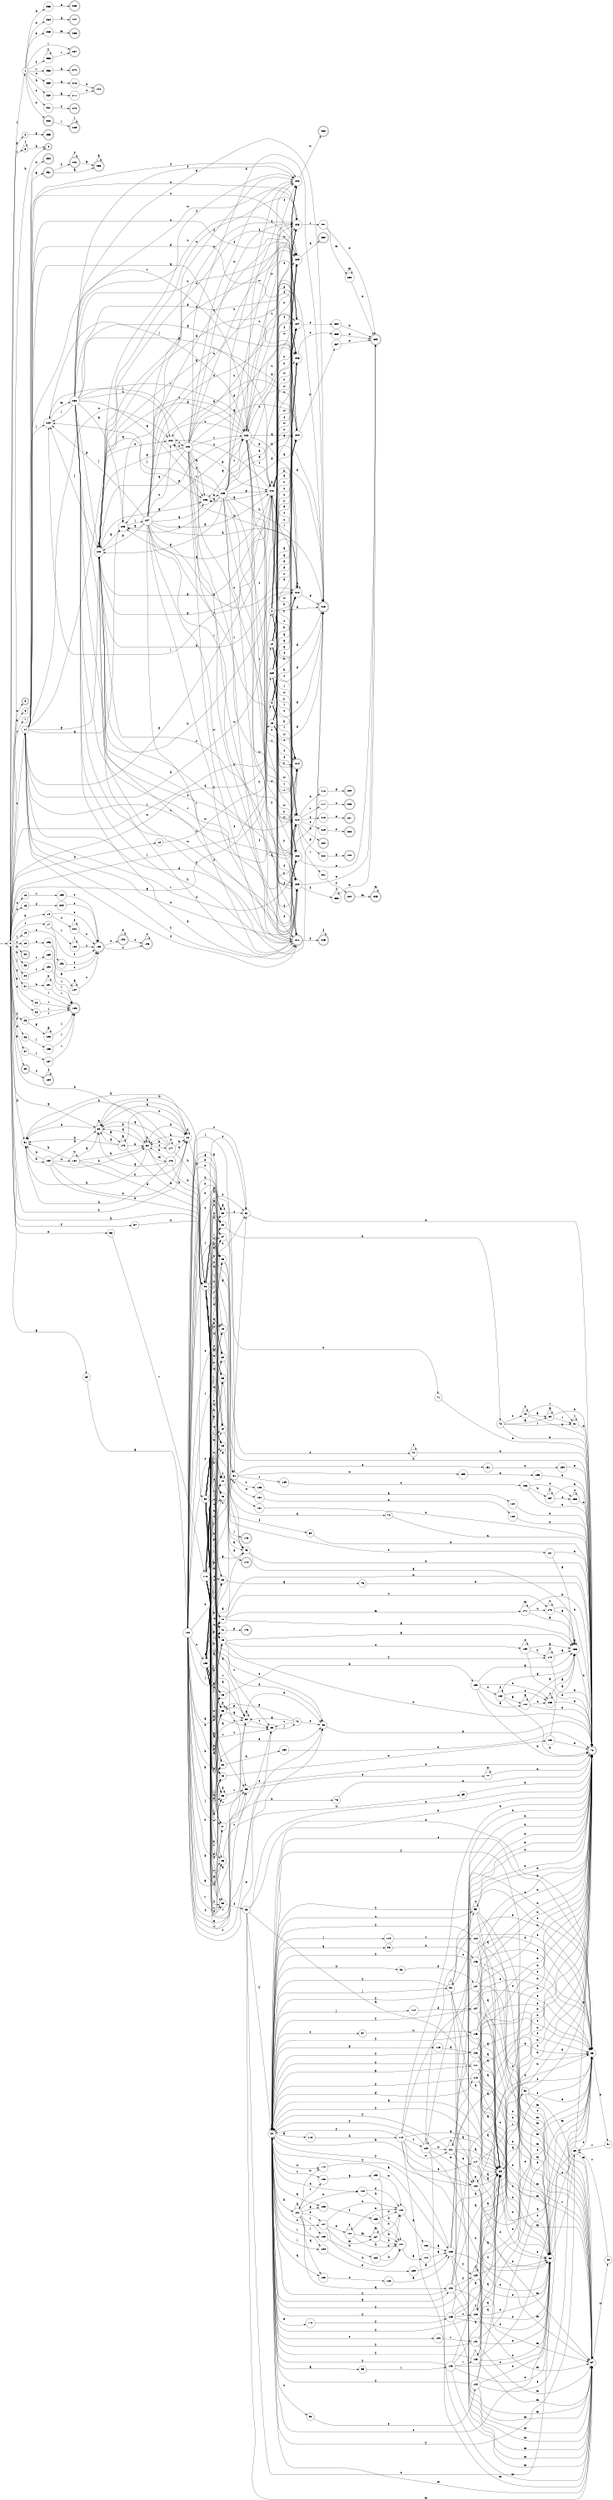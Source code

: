 digraph finite_state_machine {
rankdir=LR;
size="20,20";
node [shape = point]; "dummy0"
node [shape = circle]; "0";
"dummy0" -> "0";
node [shape = circle]; "1";
node [shape = circle]; "2";
node [shape = circle]; "3";
node [shape = doublecircle]; "4";node [shape = doublecircle]; "5";node [shape = circle]; "6";
node [shape = circle]; "7";
node [shape = circle]; "8";
node [shape = circle]; "9";
node [shape = circle]; "10";
node [shape = circle]; "11";
node [shape = circle]; "12";
node [shape = circle]; "13";
node [shape = circle]; "14";
node [shape = circle]; "15";
node [shape = circle]; "16";
node [shape = circle]; "17";
node [shape = circle]; "18";
node [shape = circle]; "19";
node [shape = doublecircle]; "20";node [shape = circle]; "21";
node [shape = circle]; "22";
node [shape = circle]; "23";
node [shape = circle]; "24";
node [shape = circle]; "25";
node [shape = circle]; "26";
node [shape = circle]; "27";
node [shape = circle]; "28";
node [shape = doublecircle]; "29";node [shape = circle]; "30";
node [shape = circle]; "31";
node [shape = circle]; "32";
node [shape = circle]; "33";
node [shape = circle]; "34";
node [shape = circle]; "35";
node [shape = circle]; "36";
node [shape = circle]; "37";
node [shape = circle]; "38";
node [shape = circle]; "39";
node [shape = circle]; "40";
node [shape = circle]; "41";
node [shape = circle]; "42";
node [shape = circle]; "43";
node [shape = circle]; "44";
node [shape = circle]; "45";
node [shape = circle]; "46";
node [shape = circle]; "47";
node [shape = circle]; "48";
node [shape = circle]; "49";
node [shape = circle]; "50";
node [shape = circle]; "51";
node [shape = circle]; "52";
node [shape = circle]; "53";
node [shape = circle]; "54";
node [shape = circle]; "55";
node [shape = circle]; "56";
node [shape = circle]; "57";
node [shape = circle]; "58";
node [shape = circle]; "59";
node [shape = circle]; "60";
node [shape = circle]; "61";
node [shape = circle]; "62";
node [shape = circle]; "63";
node [shape = circle]; "64";
node [shape = circle]; "65";
node [shape = circle]; "66";
node [shape = circle]; "67";
node [shape = circle]; "68";
node [shape = circle]; "69";
node [shape = doublecircle]; "70";node [shape = circle]; "71";
node [shape = circle]; "72";
node [shape = circle]; "73";
node [shape = circle]; "74";
node [shape = circle]; "75";
node [shape = circle]; "76";
node [shape = circle]; "77";
node [shape = circle]; "78";
node [shape = circle]; "79";
node [shape = circle]; "80";
node [shape = circle]; "81";
node [shape = circle]; "82";
node [shape = circle]; "83";
node [shape = circle]; "84";
node [shape = circle]; "85";
node [shape = circle]; "86";
node [shape = circle]; "87";
node [shape = circle]; "88";
node [shape = circle]; "89";
node [shape = circle]; "90";
node [shape = circle]; "91";
node [shape = circle]; "92";
node [shape = circle]; "93";
node [shape = circle]; "94";
node [shape = circle]; "95";
node [shape = circle]; "96";
node [shape = circle]; "97";
node [shape = circle]; "98";
node [shape = circle]; "99";
node [shape = circle]; "100";
node [shape = circle]; "101";
node [shape = circle]; "102";
node [shape = circle]; "103";
node [shape = circle]; "104";
node [shape = circle]; "105";
node [shape = circle]; "106";
node [shape = circle]; "107";
node [shape = circle]; "108";
node [shape = circle]; "109";
node [shape = circle]; "110";
node [shape = circle]; "111";
node [shape = circle]; "112";
node [shape = circle]; "113";
node [shape = circle]; "114";
node [shape = circle]; "115";
node [shape = circle]; "116";
node [shape = circle]; "117";
node [shape = circle]; "118";
node [shape = circle]; "119";
node [shape = circle]; "120";
node [shape = circle]; "121";
node [shape = circle]; "122";
node [shape = circle]; "123";
node [shape = circle]; "124";
node [shape = circle]; "125";
node [shape = circle]; "126";
node [shape = circle]; "127";
node [shape = circle]; "128";
node [shape = circle]; "129";
node [shape = circle]; "130";
node [shape = circle]; "131";
node [shape = circle]; "132";
node [shape = circle]; "133";
node [shape = circle]; "134";
node [shape = circle]; "135";
node [shape = circle]; "136";
node [shape = circle]; "137";
node [shape = circle]; "138";
node [shape = circle]; "139";
node [shape = circle]; "140";
node [shape = circle]; "141";
node [shape = circle]; "142";
node [shape = circle]; "143";
node [shape = circle]; "144";
node [shape = circle]; "145";
node [shape = circle]; "146";
node [shape = circle]; "147";
node [shape = circle]; "148";
node [shape = circle]; "149";
node [shape = circle]; "150";
node [shape = circle]; "151";
node [shape = circle]; "152";
node [shape = circle]; "153";
node [shape = circle]; "154";
node [shape = circle]; "155";
node [shape = circle]; "156";
node [shape = circle]; "157";
node [shape = circle]; "158";
node [shape = circle]; "159";
node [shape = circle]; "160";
node [shape = circle]; "161";
node [shape = circle]; "162";
node [shape = circle]; "163";
node [shape = circle]; "164";
node [shape = circle]; "165";
node [shape = circle]; "166";
node [shape = circle]; "167";
node [shape = circle]; "168";
node [shape = circle]; "169";
node [shape = circle]; "170";
node [shape = circle]; "171";
node [shape = circle]; "172";
node [shape = doublecircle]; "173";node [shape = doublecircle]; "174";node [shape = doublecircle]; "175";node [shape = circle]; "176";
node [shape = circle]; "177";
node [shape = circle]; "178";
node [shape = circle]; "179";
node [shape = circle]; "180";
node [shape = circle]; "181";
node [shape = circle]; "182";
node [shape = circle]; "183";
node [shape = doublecircle]; "184";node [shape = circle]; "185";
node [shape = doublecircle]; "186";node [shape = circle]; "187";
node [shape = circle]; "188";
node [shape = circle]; "189";
node [shape = circle]; "190";
node [shape = circle]; "191";
node [shape = circle]; "192";
node [shape = doublecircle]; "193";node [shape = doublecircle]; "194";node [shape = doublecircle]; "195";node [shape = circle]; "196";
node [shape = circle]; "197";
node [shape = circle]; "198";
node [shape = circle]; "199";
node [shape = circle]; "200";
node [shape = circle]; "201";
node [shape = circle]; "202";
node [shape = circle]; "203";
node [shape = circle]; "204";
node [shape = circle]; "205";
node [shape = circle]; "206";
node [shape = circle]; "207";
node [shape = circle]; "208";
node [shape = circle]; "209";
node [shape = circle]; "210";
node [shape = doublecircle]; "211";node [shape = circle]; "212";
node [shape = doublecircle]; "213";node [shape = doublecircle]; "214";node [shape = doublecircle]; "215";node [shape = circle]; "216";
node [shape = circle]; "217";
node [shape = circle]; "218";
node [shape = circle]; "219";
node [shape = doublecircle]; "220";node [shape = circle]; "221";
node [shape = circle]; "222";
node [shape = doublecircle]; "223";node [shape = doublecircle]; "224";node [shape = doublecircle]; "225";node [shape = doublecircle]; "226";node [shape = doublecircle]; "227";node [shape = doublecircle]; "228";node [shape = doublecircle]; "229";node [shape = doublecircle]; "230";node [shape = circle]; "231";
node [shape = circle]; "232";
node [shape = doublecircle]; "233";node [shape = circle]; "234";
node [shape = circle]; "235";
node [shape = circle]; "236";
node [shape = circle]; "237";
node [shape = doublecircle]; "238";node [shape = circle]; "239";
node [shape = circle]; "240";
node [shape = circle]; "241";
node [shape = circle]; "242";
node [shape = circle]; "243";
node [shape = circle]; "244";
node [shape = circle]; "245";
node [shape = circle]; "246";
node [shape = circle]; "247";
node [shape = circle]; "248";
node [shape = circle]; "249";
node [shape = circle]; "250";
node [shape = doublecircle]; "251";node [shape = doublecircle]; "252";node [shape = doublecircle]; "253";node [shape = doublecircle]; "254";node [shape = doublecircle]; "255";node [shape = circle]; "256";
node [shape = doublecircle]; "257";node [shape = circle]; "258";
node [shape = circle]; "259";
node [shape = circle]; "260";
node [shape = circle]; "261";
node [shape = doublecircle]; "262";node [shape = circle]; "263";
node [shape = circle]; "264";
node [shape = circle]; "265";
node [shape = doublecircle]; "266";node [shape = doublecircle]; "267";node [shape = doublecircle]; "268";node [shape = doublecircle]; "269";node [shape = doublecircle]; "270";node [shape = circle]; "271";
node [shape = doublecircle]; "272";node [shape = circle]; "273";
node [shape = doublecircle]; "274";"0" -> "1" [label = "i"];
 "0" -> "3" [label = "i"];
 "0" -> "17" [label = "i"];
 "0" -> "2" [label = "p"];
 "0" -> "25" [label = "h"];
 "0" -> "34" [label = "h"];
 "0" -> "4" [label = "h"];
 "0" -> "20" [label = "h"];
 "0" -> "16" [label = "c"];
 "0" -> "5" [label = "c"];
 "0" -> "15" [label = "c"];
 "0" -> "36" [label = "n"];
 "0" -> "6" [label = "n"];
 "0" -> "7" [label = "v"];
 "0" -> "8" [label = "l"];
 "0" -> "9" [label = "l"];
 "0" -> "19" [label = "l"];
 "0" -> "10" [label = "w"];
 "0" -> "11" [label = "t"];
 "0" -> "35" [label = "k"];
 "0" -> "12" [label = "k"];
 "0" -> "31" [label = "k"];
 "0" -> "13" [label = "g"];
 "0" -> "30" [label = "g"];
 "0" -> "29" [label = "b"];
 "0" -> "14" [label = "b"];
 "0" -> "22" [label = "b"];
 "0" -> "18" [label = "u"];
 "0" -> "26" [label = "y"];
 "0" -> "21" [label = "y"];
 "0" -> "23" [label = "s"];
 "0" -> "24" [label = "j"];
 "0" -> "27" [label = "e"];
 "0" -> "28" [label = "f"];
 "0" -> "37" [label = "f"];
 "0" -> "32" [label = "q"];
 "0" -> "33" [label = "x"];
 "37" -> "38" [label = "w"];
 "38" -> "61" [label = "s"];
 "38" -> "39" [label = "s"];
 "38" -> "40" [label = "o"];
 "38" -> "58" [label = "o"];
 "38" -> "53" [label = "o"];
 "38" -> "41" [label = "g"];
 "38" -> "43" [label = "g"];
 "38" -> "60" [label = "g"];
 "38" -> "42" [label = "i"];
 "38" -> "50" [label = "j"];
 "38" -> "44" [label = "j"];
 "38" -> "48" [label = "b"];
 "38" -> "45" [label = "b"];
 "38" -> "54" [label = "b"];
 "38" -> "49" [label = "x"];
 "38" -> "67" [label = "x"];
 "38" -> "59" [label = "x"];
 "38" -> "46" [label = "x"];
 "38" -> "51" [label = "l"];
 "38" -> "47" [label = "l"];
 "38" -> "52" [label = "f"];
 "38" -> "55" [label = "d"];
 "38" -> "56" [label = "v"];
 "38" -> "68" [label = "v"];
 "38" -> "57" [label = "a"];
 "38" -> "62" [label = "h"];
 "38" -> "63" [label = "p"];
 "38" -> "64" [label = "q"];
 "38" -> "65" [label = "t"];
 "38" -> "66" [label = "e"];
 "68" -> "69" [label = "w"];
 "69" -> "70" [label = "n"];
 "67" -> "71" [label = "x"];
 "71" -> "70" [label = "n"];
 "66" -> "70" [label = "n"];
 "65" -> "72" [label = "j"];
 "72" -> "65" [label = "t"];
 "72" -> "63" [label = "p"];
 "72" -> "64" [label = "q"];
 "72" -> "66" [label = "e"];
 "64" -> "64" [label = "q"];
 "64" -> "63" [label = "p"];
 "64" -> "65" [label = "t"];
 "64" -> "66" [label = "e"];
 "63" -> "63" [label = "p"];
 "63" -> "64" [label = "q"];
 "62" -> "73" [label = "s"];
 "62" -> "70" [label = "n"];
 "73" -> "73" [label = "s"];
 "73" -> "70" [label = "n"];
 "61" -> "70" [label = "n"];
 "60" -> "60" [label = "g"];
 "60" -> "61" [label = "s"];
 "59" -> "74" [label = "d"];
 "74" -> "70" [label = "n"];
 "58" -> "75" [label = "g"];
 "75" -> "70" [label = "n"];
 "57" -> "76" [label = "x"];
 "76" -> "70" [label = "n"];
 "56" -> "77" [label = "e"];
 "56" -> "70" [label = "n"];
 "77" -> "77" [label = "e"];
 "77" -> "70" [label = "n"];
 "55" -> "55" [label = "d"];
 "55" -> "56" [label = "v"];
 "54" -> "78" [label = "n"];
 "78" -> "79" [label = "s"];
 "78" -> "80" [label = "a"];
 "78" -> "81" [label = "i"];
 "78" -> "70" [label = "n"];
 "81" -> "81" [label = "i"];
 "81" -> "70" [label = "n"];
 "80" -> "80" [label = "a"];
 "80" -> "81" [label = "i"];
 "80" -> "70" [label = "n"];
 "79" -> "79" [label = "s"];
 "79" -> "80" [label = "a"];
 "79" -> "81" [label = "i"];
 "79" -> "70" [label = "n"];
 "53" -> "82" [label = "f"];
 "82" -> "70" [label = "n"];
 "52" -> "83" [label = "f"];
 "83" -> "84" [label = "y"];
 "83" -> "85" [label = "q"];
 "83" -> "86" [label = "e"];
 "83" -> "87" [label = "m"];
 "83" -> "88" [label = "o"];
 "83" -> "70" [label = "n"];
 "88" -> "89" [label = "v"];
 "89" -> "86" [label = "e"];
 "89" -> "87" [label = "m"];
 "89" -> "88" [label = "o"];
 "89" -> "84" [label = "y"];
 "89" -> "85" [label = "q"];
 "89" -> "70" [label = "n"];
 "87" -> "90" [label = "w"];
 "90" -> "89" [label = "v"];
 "86" -> "91" [label = "n"];
 "91" -> "89" [label = "v"];
 "85" -> "92" [label = "r"];
 "92" -> "85" [label = "q"];
 "92" -> "84" [label = "y"];
 "92" -> "86" [label = "e"];
 "92" -> "87" [label = "m"];
 "92" -> "88" [label = "o"];
 "92" -> "70" [label = "n"];
 "84" -> "84" [label = "y"];
 "84" -> "93" [label = "w"];
 "84" -> "110" [label = "w"];
 "84" -> "112" [label = "j"];
 "84" -> "114" [label = "j"];
 "84" -> "94" [label = "j"];
 "84" -> "95" [label = "c"];
 "84" -> "96" [label = "q"];
 "84" -> "85" [label = "q"];
 "84" -> "102" [label = "q"];
 "84" -> "103" [label = "q"];
 "84" -> "97" [label = "s"];
 "84" -> "98" [label = "u"];
 "84" -> "99" [label = "a"];
 "84" -> "116" [label = "a"];
 "84" -> "88" [label = "o"];
 "84" -> "107" [label = "o"];
 "84" -> "100" [label = "o"];
 "84" -> "101" [label = "k"];
 "84" -> "104" [label = "l"];
 "84" -> "105" [label = "n"];
 "84" -> "70" [label = "n"];
 "84" -> "106" [label = "t"];
 "84" -> "108" [label = "g"];
 "84" -> "111" [label = "g"];
 "84" -> "109" [label = "i"];
 "84" -> "113" [label = "e"];
 "84" -> "86" [label = "e"];
 "84" -> "115" [label = "p"];
 "84" -> "117" [label = "b"];
 "84" -> "118" [label = "d"];
 "84" -> "87" [label = "m"];
 "118" -> "84" [label = "y"];
 "118" -> "85" [label = "q"];
 "118" -> "86" [label = "e"];
 "118" -> "87" [label = "m"];
 "118" -> "88" [label = "o"];
 "118" -> "70" [label = "n"];
 "117" -> "84" [label = "y"];
 "117" -> "85" [label = "q"];
 "117" -> "86" [label = "e"];
 "117" -> "87" [label = "m"];
 "117" -> "88" [label = "o"];
 "117" -> "70" [label = "n"];
 "116" -> "119" [label = "h"];
 "119" -> "120" [label = "t"];
 "119" -> "121" [label = "w"];
 "119" -> "122" [label = "e"];
 "119" -> "86" [label = "e"];
 "119" -> "84" [label = "y"];
 "119" -> "85" [label = "q"];
 "119" -> "87" [label = "m"];
 "119" -> "88" [label = "o"];
 "119" -> "70" [label = "n"];
 "122" -> "122" [label = "e"];
 "122" -> "86" [label = "e"];
 "122" -> "84" [label = "y"];
 "122" -> "85" [label = "q"];
 "122" -> "87" [label = "m"];
 "122" -> "88" [label = "o"];
 "122" -> "70" [label = "n"];
 "121" -> "121" [label = "w"];
 "121" -> "122" [label = "e"];
 "121" -> "86" [label = "e"];
 "121" -> "84" [label = "y"];
 "121" -> "85" [label = "q"];
 "121" -> "87" [label = "m"];
 "121" -> "88" [label = "o"];
 "121" -> "70" [label = "n"];
 "120" -> "120" [label = "t"];
 "120" -> "121" [label = "w"];
 "120" -> "122" [label = "e"];
 "120" -> "86" [label = "e"];
 "120" -> "84" [label = "y"];
 "120" -> "85" [label = "q"];
 "120" -> "87" [label = "m"];
 "120" -> "88" [label = "o"];
 "120" -> "70" [label = "n"];
 "115" -> "123" [label = "q"];
 "123" -> "84" [label = "y"];
 "123" -> "85" [label = "q"];
 "123" -> "86" [label = "e"];
 "123" -> "87" [label = "m"];
 "123" -> "88" [label = "o"];
 "123" -> "70" [label = "n"];
 "114" -> "124" [label = "t"];
 "124" -> "84" [label = "y"];
 "124" -> "85" [label = "q"];
 "124" -> "86" [label = "e"];
 "124" -> "87" [label = "m"];
 "124" -> "88" [label = "o"];
 "124" -> "70" [label = "n"];
 "113" -> "125" [label = "y"];
 "125" -> "126" [label = "s"];
 "125" -> "84" [label = "y"];
 "125" -> "85" [label = "q"];
 "125" -> "86" [label = "e"];
 "125" -> "87" [label = "m"];
 "125" -> "88" [label = "o"];
 "125" -> "70" [label = "n"];
 "126" -> "126" [label = "s"];
 "126" -> "84" [label = "y"];
 "126" -> "85" [label = "q"];
 "126" -> "86" [label = "e"];
 "126" -> "87" [label = "m"];
 "126" -> "88" [label = "o"];
 "126" -> "70" [label = "n"];
 "112" -> "127" [label = "d"];
 "127" -> "84" [label = "y"];
 "127" -> "85" [label = "q"];
 "127" -> "86" [label = "e"];
 "127" -> "87" [label = "m"];
 "127" -> "88" [label = "o"];
 "127" -> "70" [label = "n"];
 "111" -> "84" [label = "y"];
 "111" -> "85" [label = "q"];
 "111" -> "86" [label = "e"];
 "111" -> "87" [label = "m"];
 "111" -> "88" [label = "o"];
 "111" -> "70" [label = "n"];
 "110" -> "128" [label = "a"];
 "128" -> "129" [label = "y"];
 "128" -> "84" [label = "y"];
 "128" -> "85" [label = "q"];
 "128" -> "86" [label = "e"];
 "128" -> "87" [label = "m"];
 "128" -> "88" [label = "o"];
 "128" -> "70" [label = "n"];
 "129" -> "129" [label = "y"];
 "129" -> "84" [label = "y"];
 "129" -> "85" [label = "q"];
 "129" -> "86" [label = "e"];
 "129" -> "87" [label = "m"];
 "129" -> "88" [label = "o"];
 "129" -> "70" [label = "n"];
 "109" -> "130" [label = "x"];
 "130" -> "131" [label = "k"];
 "130" -> "132" [label = "x"];
 "132" -> "133" [label = "p"];
 "133" -> "128" [label = "a"];
 "131" -> "134" [label = "a"];
 "134" -> "128" [label = "a"];
 "108" -> "135" [label = "f"];
 "135" -> "131" [label = "k"];
 "135" -> "132" [label = "x"];
 "107" -> "136" [label = "e"];
 "107" -> "137" [label = "m"];
 "107" -> "131" [label = "k"];
 "107" -> "132" [label = "x"];
 "137" -> "137" [label = "m"];
 "137" -> "131" [label = "k"];
 "137" -> "132" [label = "x"];
 "136" -> "136" [label = "e"];
 "136" -> "137" [label = "m"];
 "136" -> "131" [label = "k"];
 "136" -> "132" [label = "x"];
 "106" -> "138" [label = "g"];
 "138" -> "131" [label = "k"];
 "138" -> "132" [label = "x"];
 "105" -> "131" [label = "k"];
 "105" -> "132" [label = "x"];
 "104" -> "139" [label = "n"];
 "139" -> "128" [label = "a"];
 "103" -> "140" [label = "c"];
 "140" -> "128" [label = "a"];
 "102" -> "129" [label = "y"];
 "102" -> "84" [label = "y"];
 "102" -> "85" [label = "q"];
 "102" -> "86" [label = "e"];
 "102" -> "87" [label = "m"];
 "102" -> "88" [label = "o"];
 "102" -> "70" [label = "n"];
 "101" -> "101" [label = "k"];
 "101" -> "102" [label = "q"];
 "101" -> "103" [label = "q"];
 "101" -> "104" [label = "l"];
 "101" -> "105" [label = "n"];
 "101" -> "106" [label = "t"];
 "101" -> "107" [label = "o"];
 "101" -> "108" [label = "g"];
 "101" -> "109" [label = "i"];
 "101" -> "110" [label = "w"];
 "100" -> "141" [label = "v"];
 "141" -> "84" [label = "y"];
 "141" -> "85" [label = "q"];
 "141" -> "86" [label = "e"];
 "141" -> "87" [label = "m"];
 "141" -> "88" [label = "o"];
 "141" -> "70" [label = "n"];
 "99" -> "142" [label = "i"];
 "142" -> "143" [label = "r"];
 "142" -> "84" [label = "y"];
 "142" -> "85" [label = "q"];
 "142" -> "86" [label = "e"];
 "142" -> "87" [label = "m"];
 "142" -> "88" [label = "o"];
 "142" -> "70" [label = "n"];
 "143" -> "143" [label = "r"];
 "143" -> "84" [label = "y"];
 "143" -> "85" [label = "q"];
 "143" -> "86" [label = "e"];
 "143" -> "87" [label = "m"];
 "143" -> "88" [label = "o"];
 "143" -> "70" [label = "n"];
 "98" -> "144" [label = "e"];
 "144" -> "84" [label = "y"];
 "144" -> "85" [label = "q"];
 "144" -> "86" [label = "e"];
 "144" -> "87" [label = "m"];
 "144" -> "88" [label = "o"];
 "144" -> "70" [label = "n"];
 "97" -> "145" [label = "w"];
 "145" -> "84" [label = "y"];
 "145" -> "85" [label = "q"];
 "145" -> "86" [label = "e"];
 "145" -> "87" [label = "m"];
 "145" -> "88" [label = "o"];
 "145" -> "70" [label = "n"];
 "96" -> "146" [label = "x"];
 "146" -> "84" [label = "y"];
 "146" -> "85" [label = "q"];
 "146" -> "86" [label = "e"];
 "146" -> "87" [label = "m"];
 "146" -> "88" [label = "o"];
 "146" -> "70" [label = "n"];
 "95" -> "95" [label = "c"];
 "95" -> "84" [label = "y"];
 "95" -> "85" [label = "q"];
 "95" -> "86" [label = "e"];
 "95" -> "87" [label = "m"];
 "95" -> "88" [label = "o"];
 "95" -> "70" [label = "n"];
 "94" -> "94" [label = "j"];
 "94" -> "95" [label = "c"];
 "94" -> "84" [label = "y"];
 "94" -> "85" [label = "q"];
 "94" -> "86" [label = "e"];
 "94" -> "87" [label = "m"];
 "94" -> "88" [label = "o"];
 "94" -> "70" [label = "n"];
 "93" -> "147" [label = "d"];
 "147" -> "84" [label = "y"];
 "147" -> "85" [label = "q"];
 "147" -> "86" [label = "e"];
 "147" -> "87" [label = "m"];
 "147" -> "88" [label = "o"];
 "147" -> "70" [label = "n"];
 "51" -> "148" [label = "t"];
 "51" -> "149" [label = "t"];
 "51" -> "150" [label = "w"];
 "51" -> "151" [label = "e"];
 "51" -> "152" [label = "x"];
 "152" -> "153" [label = "n"];
 "153" -> "70" [label = "n"];
 "151" -> "154" [label = "n"];
 "154" -> "70" [label = "n"];
 "150" -> "155" [label = "n"];
 "155" -> "70" [label = "n"];
 "149" -> "156" [label = "o"];
 "156" -> "157" [label = "h"];
 "156" -> "158" [label = "c"];
 "156" -> "70" [label = "n"];
 "158" -> "158" [label = "c"];
 "158" -> "70" [label = "n"];
 "157" -> "157" [label = "h"];
 "157" -> "158" [label = "c"];
 "157" -> "70" [label = "n"];
 "148" -> "159" [label = "h"];
 "159" -> "70" [label = "n"];
 "50" -> "160" [label = "h"];
 "160" -> "70" [label = "n"];
 "49" -> "161" [label = "u"];
 "161" -> "70" [label = "n"];
 "48" -> "162" [label = "b"];
 "162" -> "163" [label = "o"];
 "162" -> "164" [label = "a"];
 "162" -> "165" [label = "c"];
 "162" -> "166" [label = "g"];
 "162" -> "70" [label = "n"];
 "166" -> "166" [label = "g"];
 "166" -> "70" [label = "n"];
 "165" -> "165" [label = "c"];
 "165" -> "166" [label = "g"];
 "165" -> "70" [label = "n"];
 "164" -> "164" [label = "a"];
 "164" -> "165" [label = "c"];
 "164" -> "166" [label = "g"];
 "164" -> "70" [label = "n"];
 "163" -> "163" [label = "o"];
 "163" -> "164" [label = "a"];
 "163" -> "165" [label = "c"];
 "163" -> "166" [label = "g"];
 "163" -> "70" [label = "n"];
 "47" -> "167" [label = "s"];
 "167" -> "166" [label = "g"];
 "167" -> "70" [label = "n"];
 "46" -> "168" [label = "x"];
 "168" -> "166" [label = "g"];
 "168" -> "70" [label = "n"];
 "45" -> "169" [label = "o"];
 "45" -> "170" [label = "y"];
 "45" -> "166" [label = "g"];
 "45" -> "70" [label = "n"];
 "170" -> "170" [label = "y"];
 "170" -> "166" [label = "g"];
 "170" -> "70" [label = "n"];
 "169" -> "169" [label = "o"];
 "169" -> "170" [label = "y"];
 "169" -> "166" [label = "g"];
 "169" -> "70" [label = "n"];
 "44" -> "171" [label = "m"];
 "44" -> "172" [label = "u"];
 "44" -> "166" [label = "g"];
 "44" -> "70" [label = "n"];
 "172" -> "172" [label = "u"];
 "172" -> "166" [label = "g"];
 "172" -> "70" [label = "n"];
 "171" -> "171" [label = "m"];
 "171" -> "172" [label = "u"];
 "171" -> "166" [label = "g"];
 "171" -> "70" [label = "n"];
 "43" -> "166" [label = "g"];
 "43" -> "70" [label = "n"];
 "42" -> "42" [label = "i"];
 "42" -> "43" [label = "g"];
 "41" -> "173" [label = "p"];
 "40" -> "174" [label = "d"];
 "39" -> "175" [label = "j"];
 "36" -> "176" [label = "r"];
 "176" -> "61" [label = "s"];
 "176" -> "39" [label = "s"];
 "176" -> "40" [label = "o"];
 "176" -> "58" [label = "o"];
 "176" -> "53" [label = "o"];
 "176" -> "41" [label = "g"];
 "176" -> "43" [label = "g"];
 "176" -> "60" [label = "g"];
 "176" -> "42" [label = "i"];
 "176" -> "50" [label = "j"];
 "176" -> "44" [label = "j"];
 "176" -> "48" [label = "b"];
 "176" -> "45" [label = "b"];
 "176" -> "54" [label = "b"];
 "176" -> "49" [label = "x"];
 "176" -> "67" [label = "x"];
 "176" -> "59" [label = "x"];
 "176" -> "46" [label = "x"];
 "176" -> "51" [label = "l"];
 "176" -> "47" [label = "l"];
 "176" -> "52" [label = "f"];
 "176" -> "55" [label = "d"];
 "176" -> "56" [label = "v"];
 "176" -> "68" [label = "v"];
 "176" -> "57" [label = "a"];
 "176" -> "62" [label = "h"];
 "176" -> "63" [label = "p"];
 "176" -> "64" [label = "q"];
 "176" -> "65" [label = "t"];
 "176" -> "66" [label = "e"];
 "35" -> "61" [label = "s"];
 "35" -> "39" [label = "s"];
 "35" -> "40" [label = "o"];
 "35" -> "58" [label = "o"];
 "35" -> "53" [label = "o"];
 "35" -> "41" [label = "g"];
 "35" -> "43" [label = "g"];
 "35" -> "60" [label = "g"];
 "35" -> "42" [label = "i"];
 "35" -> "50" [label = "j"];
 "35" -> "44" [label = "j"];
 "35" -> "48" [label = "b"];
 "35" -> "45" [label = "b"];
 "35" -> "54" [label = "b"];
 "35" -> "49" [label = "x"];
 "35" -> "67" [label = "x"];
 "35" -> "59" [label = "x"];
 "35" -> "46" [label = "x"];
 "35" -> "51" [label = "l"];
 "35" -> "47" [label = "l"];
 "35" -> "52" [label = "f"];
 "35" -> "55" [label = "d"];
 "35" -> "56" [label = "v"];
 "35" -> "68" [label = "v"];
 "35" -> "57" [label = "a"];
 "35" -> "62" [label = "h"];
 "35" -> "63" [label = "p"];
 "35" -> "64" [label = "q"];
 "35" -> "65" [label = "t"];
 "35" -> "66" [label = "e"];
 "34" -> "34" [label = "h"];
 "34" -> "177" [label = "o"];
 "34" -> "178" [label = "m"];
 "34" -> "35" [label = "k"];
 "34" -> "31" [label = "k"];
 "34" -> "32" [label = "q"];
 "34" -> "33" [label = "x"];
 "178" -> "34" [label = "h"];
 "178" -> "35" [label = "k"];
 "178" -> "31" [label = "k"];
 "178" -> "32" [label = "q"];
 "178" -> "33" [label = "x"];
 "177" -> "177" [label = "o"];
 "177" -> "34" [label = "h"];
 "177" -> "35" [label = "k"];
 "177" -> "31" [label = "k"];
 "177" -> "32" [label = "q"];
 "177" -> "33" [label = "x"];
 "33" -> "33" [label = "x"];
 "33" -> "35" [label = "k"];
 "33" -> "31" [label = "k"];
 "33" -> "32" [label = "q"];
 "33" -> "34" [label = "h"];
 "32" -> "32" [label = "q"];
 "32" -> "179" [label = "a"];
 "32" -> "35" [label = "k"];
 "32" -> "31" [label = "k"];
 "32" -> "33" [label = "x"];
 "32" -> "34" [label = "h"];
 "179" -> "179" [label = "a"];
 "179" -> "32" [label = "q"];
 "179" -> "35" [label = "k"];
 "179" -> "31" [label = "k"];
 "179" -> "33" [label = "x"];
 "179" -> "34" [label = "h"];
 "31" -> "180" [label = "b"];
 "180" -> "35" [label = "k"];
 "180" -> "31" [label = "k"];
 "180" -> "181" [label = "w"];
 "180" -> "32" [label = "q"];
 "180" -> "33" [label = "x"];
 "180" -> "34" [label = "h"];
 "181" -> "181" [label = "w"];
 "181" -> "35" [label = "k"];
 "181" -> "31" [label = "k"];
 "181" -> "32" [label = "q"];
 "181" -> "33" [label = "x"];
 "181" -> "34" [label = "h"];
 "30" -> "182" [label = "g"];
 "182" -> "183" [label = "c"];
 "182" -> "61" [label = "s"];
 "182" -> "39" [label = "s"];
 "182" -> "40" [label = "o"];
 "182" -> "58" [label = "o"];
 "182" -> "53" [label = "o"];
 "182" -> "41" [label = "g"];
 "182" -> "43" [label = "g"];
 "182" -> "60" [label = "g"];
 "182" -> "42" [label = "i"];
 "182" -> "50" [label = "j"];
 "182" -> "44" [label = "j"];
 "182" -> "48" [label = "b"];
 "182" -> "45" [label = "b"];
 "182" -> "54" [label = "b"];
 "182" -> "49" [label = "x"];
 "182" -> "67" [label = "x"];
 "182" -> "59" [label = "x"];
 "182" -> "46" [label = "x"];
 "182" -> "51" [label = "l"];
 "182" -> "47" [label = "l"];
 "182" -> "52" [label = "f"];
 "182" -> "55" [label = "d"];
 "182" -> "56" [label = "v"];
 "182" -> "68" [label = "v"];
 "182" -> "57" [label = "a"];
 "182" -> "62" [label = "h"];
 "182" -> "63" [label = "p"];
 "182" -> "64" [label = "q"];
 "182" -> "65" [label = "t"];
 "182" -> "66" [label = "e"];
 "183" -> "183" [label = "c"];
 "183" -> "61" [label = "s"];
 "183" -> "39" [label = "s"];
 "183" -> "40" [label = "o"];
 "183" -> "58" [label = "o"];
 "183" -> "53" [label = "o"];
 "183" -> "41" [label = "g"];
 "183" -> "43" [label = "g"];
 "183" -> "60" [label = "g"];
 "183" -> "42" [label = "i"];
 "183" -> "50" [label = "j"];
 "183" -> "44" [label = "j"];
 "183" -> "48" [label = "b"];
 "183" -> "45" [label = "b"];
 "183" -> "54" [label = "b"];
 "183" -> "49" [label = "x"];
 "183" -> "67" [label = "x"];
 "183" -> "59" [label = "x"];
 "183" -> "46" [label = "x"];
 "183" -> "51" [label = "l"];
 "183" -> "47" [label = "l"];
 "183" -> "52" [label = "f"];
 "183" -> "55" [label = "d"];
 "183" -> "56" [label = "v"];
 "183" -> "68" [label = "v"];
 "183" -> "57" [label = "a"];
 "183" -> "62" [label = "h"];
 "183" -> "63" [label = "p"];
 "183" -> "64" [label = "q"];
 "183" -> "65" [label = "t"];
 "183" -> "66" [label = "e"];
 "29" -> "184" [label = "f"];
 "184" -> "184" [label = "f"];
 "28" -> "185" [label = "l"];
 "185" -> "186" [label = "i"];
 "27" -> "187" [label = "i"];
 "187" -> "186" [label = "i"];
 "26" -> "188" [label = "g"];
 "26" -> "186" [label = "i"];
 "188" -> "188" [label = "g"];
 "188" -> "186" [label = "i"];
 "25" -> "189" [label = "t"];
 "189" -> "186" [label = "i"];
 "24" -> "190" [label = "r"];
 "190" -> "186" [label = "i"];
 "23" -> "186" [label = "i"];
 "22" -> "186" [label = "i"];
 "21" -> "191" [label = "n"];
 "21" -> "186" [label = "i"];
 "191" -> "191" [label = "n"];
 "191" -> "186" [label = "i"];
 "19" -> "192" [label = "s"];
 "192" -> "193" [label = "s"];
 "193" -> "194" [label = "o"];
 "193" -> "195" [label = "s"];
 "195" -> "195" [label = "s"];
 "194" -> "194" [label = "o"];
 "194" -> "195" [label = "s"];
 "18" -> "196" [label = "c"];
 "196" -> "197" [label = "a"];
 "196" -> "193" [label = "s"];
 "197" -> "197" [label = "a"];
 "197" -> "193" [label = "s"];
 "17" -> "198" [label = "i"];
 "17" -> "193" [label = "s"];
 "198" -> "198" [label = "i"];
 "198" -> "193" [label = "s"];
 "16" -> "199" [label = "v"];
 "199" -> "193" [label = "s"];
 "15" -> "200" [label = "f"];
 "200" -> "193" [label = "s"];
 "14" -> "201" [label = "s"];
 "14" -> "193" [label = "s"];
 "201" -> "201" [label = "s"];
 "201" -> "193" [label = "s"];
 "13" -> "202" [label = "f"];
 "13" -> "211" [label = "f"];
 "13" -> "208" [label = "w"];
 "13" -> "203" [label = "w"];
 "13" -> "204" [label = "q"];
 "13" -> "205" [label = "y"];
 "13" -> "213" [label = "d"];
 "13" -> "206" [label = "d"];
 "13" -> "209" [label = "u"];
 "13" -> "207" [label = "u"];
 "13" -> "210" [label = "i"];
 "13" -> "212" [label = "k"];
 "13" -> "214" [label = "s"];
 "212" -> "212" [label = "k"];
 "212" -> "213" [label = "d"];
 "211" -> "215" [label = "f"];
 "215" -> "215" [label = "f"];
 "210" -> "216" [label = "n"];
 "210" -> "217" [label = "r"];
 "210" -> "218" [label = "o"];
 "210" -> "219" [label = "o"];
 "210" -> "220" [label = "b"];
 "210" -> "221" [label = "i"];
 "210" -> "222" [label = "p"];
 "222" -> "223" [label = "g"];
 "221" -> "224" [label = "y"];
 "224" -> "225" [label = "m"];
 "225" -> "225" [label = "m"];
 "219" -> "226" [label = "o"];
 "218" -> "227" [label = "n"];
 "217" -> "228" [label = "u"];
 "216" -> "229" [label = "d"];
 "209" -> "230" [label = "d"];
 "208" -> "231" [label = "r"];
 "231" -> "232" [label = "m"];
 "231" -> "233" [label = "x"];
 "232" -> "232" [label = "m"];
 "232" -> "233" [label = "x"];
 "207" -> "234" [label = "o"];
 "234" -> "233" [label = "x"];
 "206" -> "235" [label = "o"];
 "235" -> "233" [label = "x"];
 "205" -> "236" [label = "f"];
 "205" -> "233" [label = "x"];
 "236" -> "236" [label = "f"];
 "236" -> "233" [label = "x"];
 "204" -> "237" [label = "w"];
 "237" -> "233" [label = "x"];
 "203" -> "233" [label = "x"];
 "202" -> "238" [label = "w"];
 "12" -> "239" [label = "w"];
 "239" -> "202" [label = "f"];
 "239" -> "211" [label = "f"];
 "239" -> "208" [label = "w"];
 "239" -> "203" [label = "w"];
 "239" -> "204" [label = "q"];
 "239" -> "205" [label = "y"];
 "239" -> "213" [label = "d"];
 "239" -> "206" [label = "d"];
 "239" -> "209" [label = "u"];
 "239" -> "207" [label = "u"];
 "239" -> "210" [label = "i"];
 "239" -> "212" [label = "k"];
 "239" -> "214" [label = "s"];
 "11" -> "240" [label = "j"];
 "11" -> "241" [label = "p"];
 "11" -> "246" [label = "p"];
 "11" -> "242" [label = "t"];
 "11" -> "243" [label = "q"];
 "11" -> "204" [label = "q"];
 "11" -> "245" [label = "q"];
 "11" -> "209" [label = "u"];
 "11" -> "244" [label = "u"];
 "11" -> "207" [label = "u"];
 "11" -> "202" [label = "f"];
 "11" -> "211" [label = "f"];
 "11" -> "208" [label = "w"];
 "11" -> "203" [label = "w"];
 "11" -> "205" [label = "y"];
 "11" -> "213" [label = "d"];
 "11" -> "206" [label = "d"];
 "11" -> "210" [label = "i"];
 "11" -> "212" [label = "k"];
 "11" -> "214" [label = "s"];
 "246" -> "241" [label = "p"];
 "246" -> "246" [label = "p"];
 "246" -> "240" [label = "j"];
 "246" -> "242" [label = "t"];
 "246" -> "243" [label = "q"];
 "246" -> "204" [label = "q"];
 "246" -> "245" [label = "q"];
 "246" -> "209" [label = "u"];
 "246" -> "244" [label = "u"];
 "246" -> "207" [label = "u"];
 "246" -> "202" [label = "f"];
 "246" -> "211" [label = "f"];
 "246" -> "208" [label = "w"];
 "246" -> "203" [label = "w"];
 "246" -> "205" [label = "y"];
 "246" -> "213" [label = "d"];
 "246" -> "206" [label = "d"];
 "246" -> "210" [label = "i"];
 "246" -> "212" [label = "k"];
 "246" -> "214" [label = "s"];
 "245" -> "247" [label = "l"];
 "247" -> "243" [label = "q"];
 "247" -> "204" [label = "q"];
 "247" -> "245" [label = "q"];
 "247" -> "240" [label = "j"];
 "247" -> "241" [label = "p"];
 "247" -> "246" [label = "p"];
 "247" -> "242" [label = "t"];
 "247" -> "209" [label = "u"];
 "247" -> "244" [label = "u"];
 "247" -> "207" [label = "u"];
 "247" -> "202" [label = "f"];
 "247" -> "211" [label = "f"];
 "247" -> "208" [label = "w"];
 "247" -> "203" [label = "w"];
 "247" -> "205" [label = "y"];
 "247" -> "213" [label = "d"];
 "247" -> "206" [label = "d"];
 "247" -> "210" [label = "i"];
 "247" -> "212" [label = "k"];
 "247" -> "214" [label = "s"];
 "244" -> "248" [label = "t"];
 "248" -> "209" [label = "u"];
 "248" -> "244" [label = "u"];
 "248" -> "207" [label = "u"];
 "248" -> "240" [label = "j"];
 "248" -> "241" [label = "p"];
 "248" -> "246" [label = "p"];
 "248" -> "242" [label = "t"];
 "248" -> "243" [label = "q"];
 "248" -> "204" [label = "q"];
 "248" -> "245" [label = "q"];
 "248" -> "202" [label = "f"];
 "248" -> "211" [label = "f"];
 "248" -> "208" [label = "w"];
 "248" -> "203" [label = "w"];
 "248" -> "205" [label = "y"];
 "248" -> "213" [label = "d"];
 "248" -> "206" [label = "d"];
 "248" -> "210" [label = "i"];
 "248" -> "212" [label = "k"];
 "248" -> "214" [label = "s"];
 "243" -> "249" [label = "n"];
 "249" -> "243" [label = "q"];
 "249" -> "204" [label = "q"];
 "249" -> "245" [label = "q"];
 "249" -> "240" [label = "j"];
 "249" -> "241" [label = "p"];
 "249" -> "246" [label = "p"];
 "249" -> "242" [label = "t"];
 "249" -> "209" [label = "u"];
 "249" -> "244" [label = "u"];
 "249" -> "207" [label = "u"];
 "249" -> "202" [label = "f"];
 "249" -> "211" [label = "f"];
 "249" -> "208" [label = "w"];
 "249" -> "203" [label = "w"];
 "249" -> "205" [label = "y"];
 "249" -> "213" [label = "d"];
 "249" -> "206" [label = "d"];
 "249" -> "210" [label = "i"];
 "249" -> "212" [label = "k"];
 "249" -> "214" [label = "s"];
 "242" -> "242" [label = "t"];
 "242" -> "240" [label = "j"];
 "242" -> "241" [label = "p"];
 "242" -> "246" [label = "p"];
 "242" -> "243" [label = "q"];
 "242" -> "204" [label = "q"];
 "242" -> "245" [label = "q"];
 "242" -> "209" [label = "u"];
 "242" -> "244" [label = "u"];
 "242" -> "207" [label = "u"];
 "242" -> "202" [label = "f"];
 "242" -> "211" [label = "f"];
 "242" -> "208" [label = "w"];
 "242" -> "203" [label = "w"];
 "242" -> "205" [label = "y"];
 "242" -> "213" [label = "d"];
 "242" -> "206" [label = "d"];
 "242" -> "210" [label = "i"];
 "242" -> "212" [label = "k"];
 "242" -> "214" [label = "s"];
 "241" -> "241" [label = "p"];
 "241" -> "246" [label = "p"];
 "241" -> "240" [label = "j"];
 "241" -> "242" [label = "t"];
 "241" -> "243" [label = "q"];
 "241" -> "204" [label = "q"];
 "241" -> "245" [label = "q"];
 "241" -> "209" [label = "u"];
 "241" -> "244" [label = "u"];
 "241" -> "207" [label = "u"];
 "241" -> "202" [label = "f"];
 "241" -> "211" [label = "f"];
 "241" -> "208" [label = "w"];
 "241" -> "203" [label = "w"];
 "241" -> "205" [label = "y"];
 "241" -> "213" [label = "d"];
 "241" -> "206" [label = "d"];
 "241" -> "210" [label = "i"];
 "241" -> "212" [label = "k"];
 "241" -> "214" [label = "s"];
 "240" -> "250" [label = "m"];
 "250" -> "240" [label = "j"];
 "250" -> "241" [label = "p"];
 "250" -> "246" [label = "p"];
 "250" -> "242" [label = "t"];
 "250" -> "243" [label = "q"];
 "250" -> "204" [label = "q"];
 "250" -> "245" [label = "q"];
 "250" -> "209" [label = "u"];
 "250" -> "244" [label = "u"];
 "250" -> "207" [label = "u"];
 "250" -> "202" [label = "f"];
 "250" -> "211" [label = "f"];
 "250" -> "208" [label = "w"];
 "250" -> "203" [label = "w"];
 "250" -> "205" [label = "y"];
 "250" -> "213" [label = "d"];
 "250" -> "206" [label = "d"];
 "250" -> "210" [label = "i"];
 "250" -> "212" [label = "k"];
 "250" -> "214" [label = "s"];
 "10" -> "202" [label = "f"];
 "10" -> "211" [label = "f"];
 "10" -> "208" [label = "w"];
 "10" -> "203" [label = "w"];
 "10" -> "204" [label = "q"];
 "10" -> "205" [label = "y"];
 "10" -> "213" [label = "d"];
 "10" -> "206" [label = "d"];
 "10" -> "209" [label = "u"];
 "10" -> "207" [label = "u"];
 "10" -> "210" [label = "i"];
 "10" -> "212" [label = "k"];
 "10" -> "214" [label = "s"];
 "9" -> "202" [label = "f"];
 "9" -> "211" [label = "f"];
 "9" -> "208" [label = "w"];
 "9" -> "203" [label = "w"];
 "9" -> "204" [label = "q"];
 "9" -> "205" [label = "y"];
 "9" -> "213" [label = "d"];
 "9" -> "206" [label = "d"];
 "9" -> "209" [label = "u"];
 "9" -> "207" [label = "u"];
 "9" -> "210" [label = "i"];
 "9" -> "212" [label = "k"];
 "9" -> "214" [label = "s"];
 "8" -> "202" [label = "f"];
 "8" -> "211" [label = "f"];
 "8" -> "208" [label = "w"];
 "8" -> "203" [label = "w"];
 "8" -> "204" [label = "q"];
 "8" -> "205" [label = "y"];
 "8" -> "213" [label = "d"];
 "8" -> "206" [label = "d"];
 "8" -> "209" [label = "u"];
 "8" -> "207" [label = "u"];
 "8" -> "210" [label = "i"];
 "8" -> "212" [label = "k"];
 "8" -> "214" [label = "s"];
 "7" -> "251" [label = "a"];
 "251" -> "252" [label = "y"];
 "251" -> "253" [label = "a"];
 "253" -> "253" [label = "a"];
 "252" -> "252" [label = "y"];
 "252" -> "253" [label = "a"];
 "6" -> "254" [label = "x"];
 "3" -> "3" [label = "i"];
 "3" -> "4" [label = "h"];
 "2" -> "255" [label = "p"];
 "1" -> "256" [label = "y"];
 "1" -> "257" [label = "r"];
 "1" -> "258" [label = "v"];
 "1" -> "259" [label = "c"];
 "1" -> "260" [label = "h"];
 "1" -> "261" [label = "o"];
 "1" -> "264" [label = "x"];
 "1" -> "262" [label = "x"];
 "1" -> "263" [label = "k"];
 "1" -> "265" [label = "b"];
 "265" -> "266" [label = "m"];
 "264" -> "267" [label = "k"];
 "263" -> "268" [label = "n"];
 "262" -> "269" [label = "l"];
 "269" -> "269" [label = "l"];
 "261" -> "270" [label = "f"];
 "260" -> "271" [label = "a"];
 "271" -> "272" [label = "c"];
 "259" -> "273" [label = "q"];
 "273" -> "272" [label = "c"];
 "258" -> "274" [label = "h"];
 "256" -> "256" [label = "y"];
 "256" -> "257" [label = "r"];
 }
